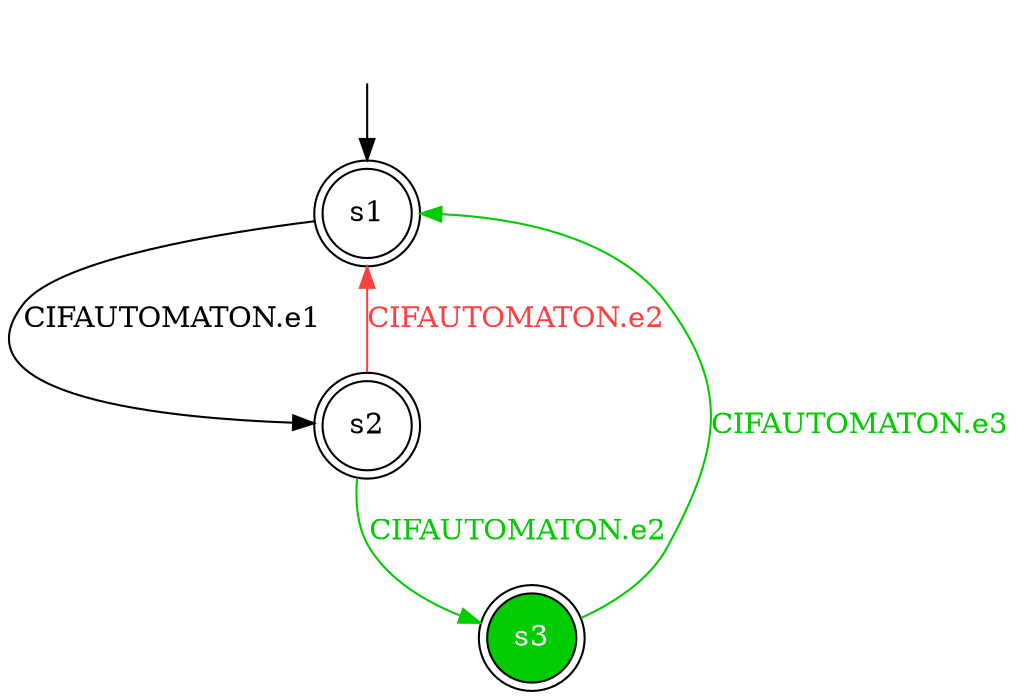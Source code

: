digraph diffautomaton {
	1 [label=<s1> shape="doublecircle"];
	2 [label=<s2> shape="doublecircle"];
	3 [label=<s3> shape="doublecircle" fillcolor="#00cc00" fontcolor="#ffffff" style="filled"];
	__init1 [label=<> shape="none"];
	__init1 -> 1;
	1 -> 2 [label=<<font color="#000000">CIFAUTOMATON.e1</font>> id="1-0-2"];
	2 -> 1 [label=<<font color="#ff4040">CIFAUTOMATON.e2</font>> color="#ff4040" id="2-0-1"];
	2 -> 3 [label=<<font color="#00cc00">CIFAUTOMATON.e2</font>> color="#00cc00" id="2-1-3"];
	3 -> 1 [label=<<font color="#00cc00">CIFAUTOMATON.e3</font>> color="#00cc00" id="3-0-1"];
}
